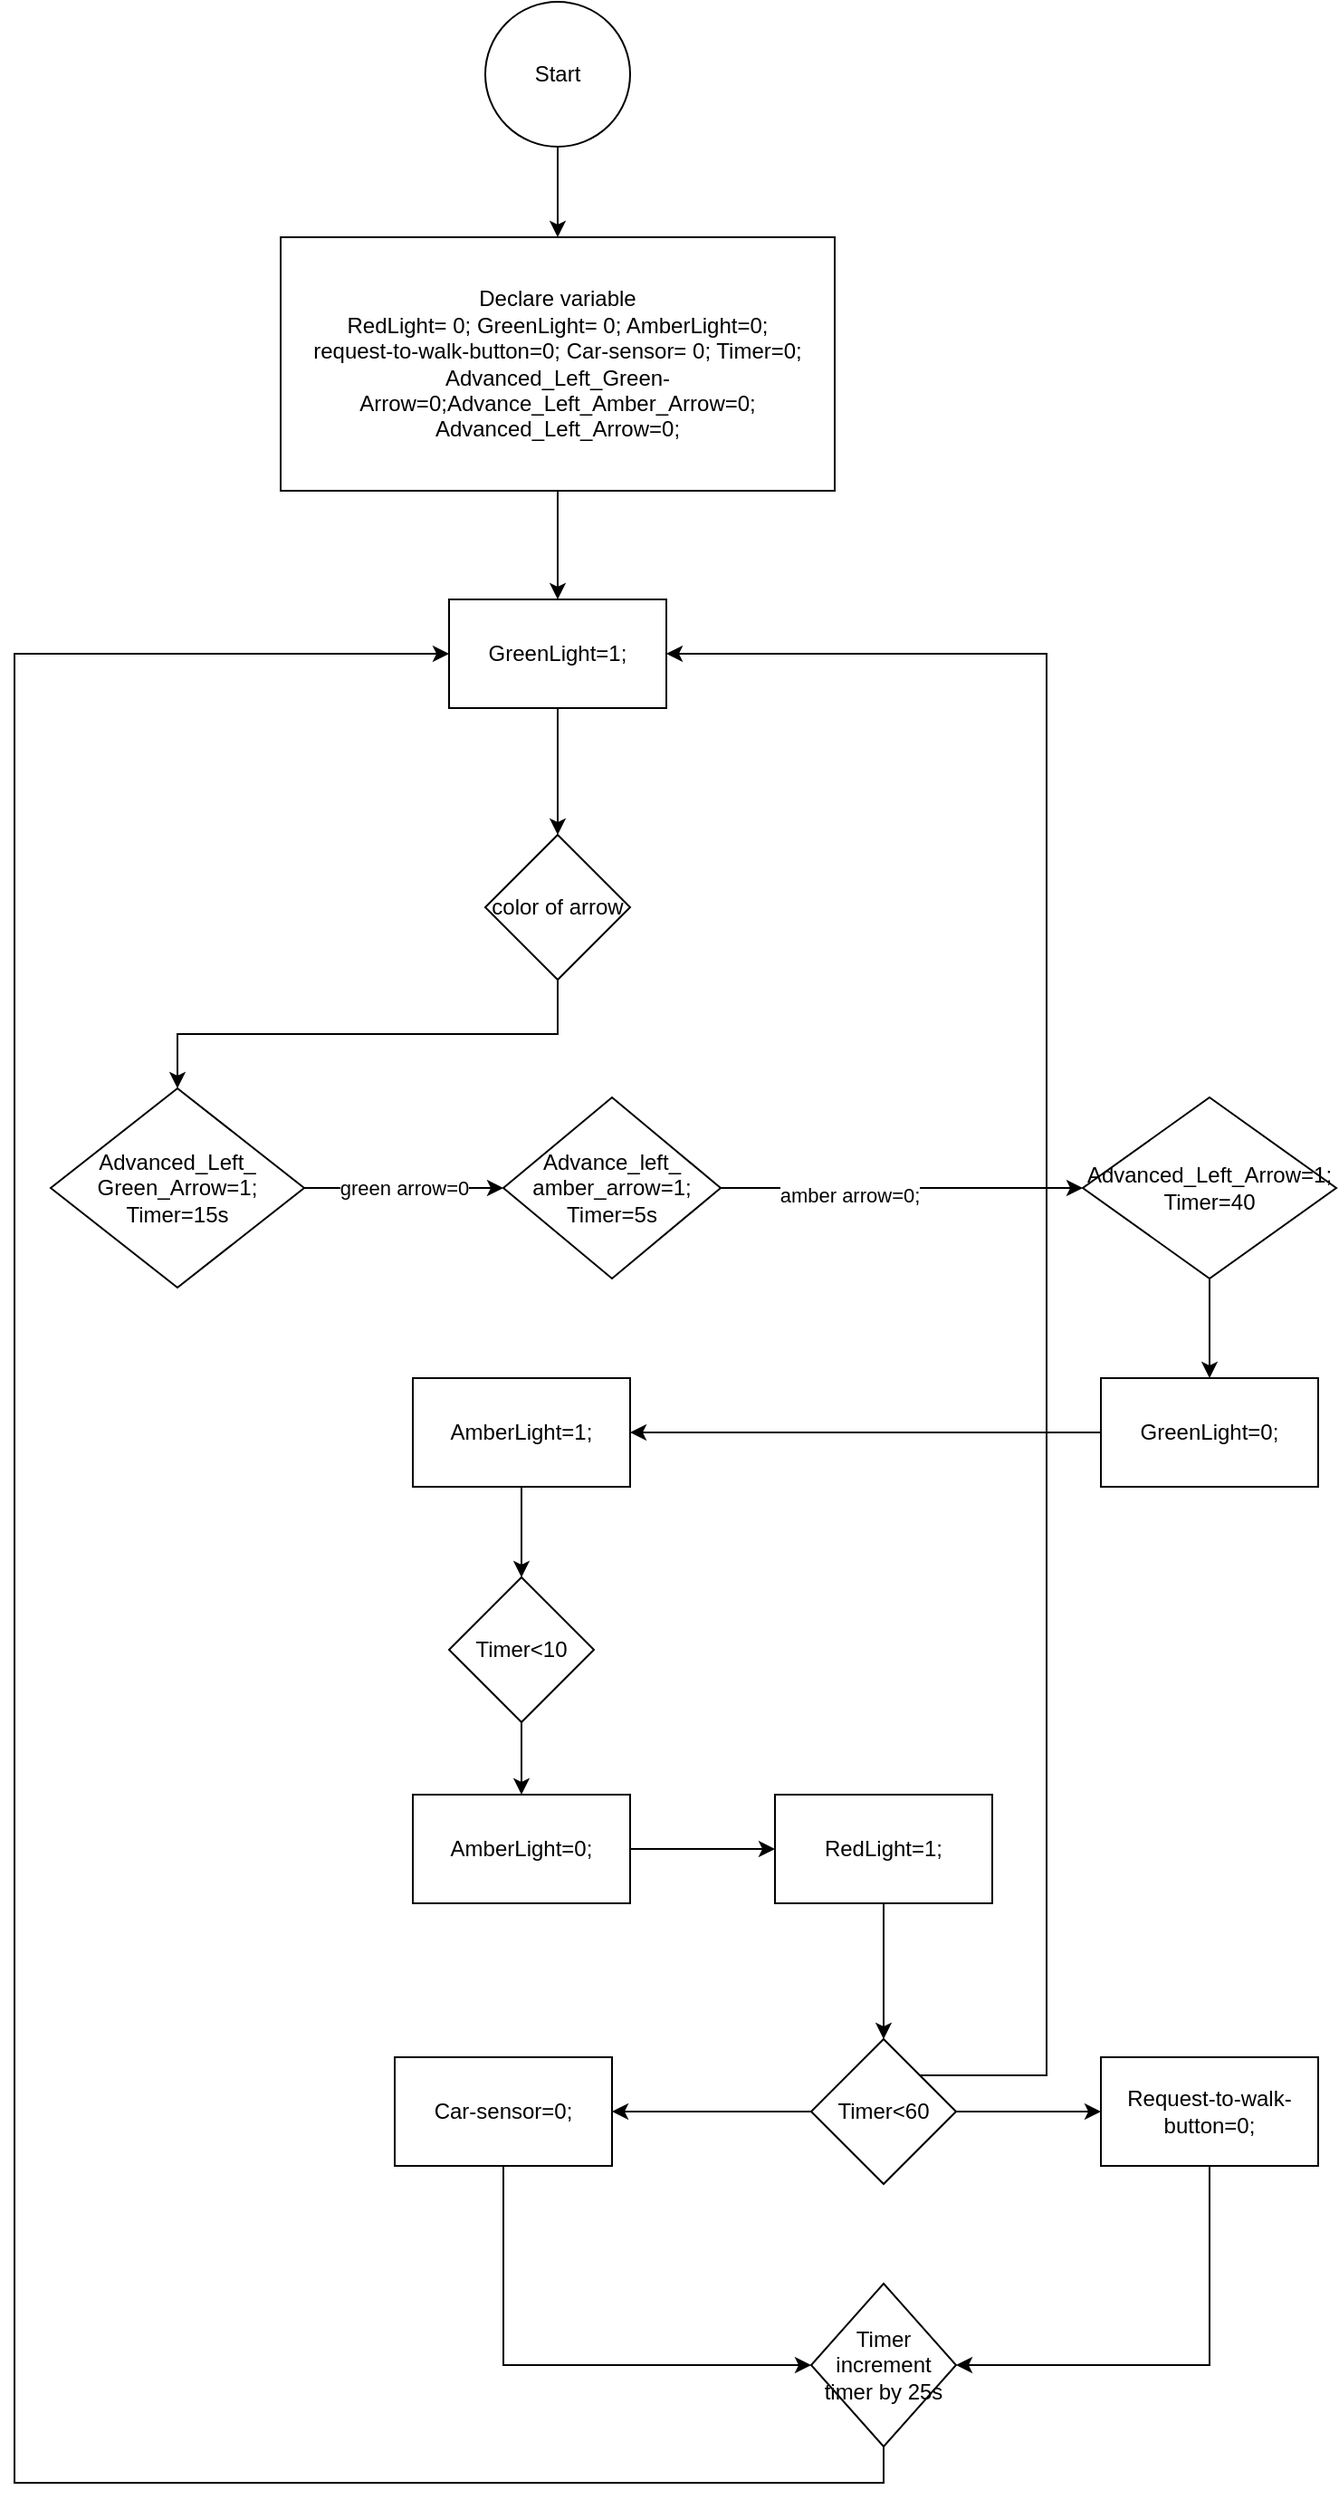 <mxfile version="14.2.6" type="github">
  <diagram id="vWbQTrKDSuzH93BMup7i" name="Page-1">
    <mxGraphModel dx="1038" dy="575" grid="1" gridSize="10" guides="1" tooltips="1" connect="1" arrows="1" fold="1" page="1" pageScale="1" pageWidth="850" pageHeight="1100" math="0" shadow="0">
      <root>
        <mxCell id="0" />
        <mxCell id="1" parent="0" />
        <mxCell id="Z8gSrko3Qwt7ldgRwcS--3" style="edgeStyle=orthogonalEdgeStyle;rounded=0;orthogonalLoop=1;jettySize=auto;html=1;exitX=0.5;exitY=1;exitDx=0;exitDy=0;entryX=0.5;entryY=0;entryDx=0;entryDy=0;" parent="1" source="Z8gSrko3Qwt7ldgRwcS--1" target="Z8gSrko3Qwt7ldgRwcS--2" edge="1">
          <mxGeometry relative="1" as="geometry" />
        </mxCell>
        <mxCell id="Z8gSrko3Qwt7ldgRwcS--1" value="Start" style="ellipse;whiteSpace=wrap;html=1;aspect=fixed;" parent="1" vertex="1">
          <mxGeometry x="400" y="40" width="80" height="80" as="geometry" />
        </mxCell>
        <mxCell id="Z8gSrko3Qwt7ldgRwcS--5" style="edgeStyle=orthogonalEdgeStyle;rounded=0;orthogonalLoop=1;jettySize=auto;html=1;exitX=0.5;exitY=1;exitDx=0;exitDy=0;entryX=0.5;entryY=0;entryDx=0;entryDy=0;" parent="1" source="Z8gSrko3Qwt7ldgRwcS--2" target="Z8gSrko3Qwt7ldgRwcS--4" edge="1">
          <mxGeometry relative="1" as="geometry" />
        </mxCell>
        <mxCell id="Z8gSrko3Qwt7ldgRwcS--2" value="&lt;div&gt;Declare variable &lt;br&gt;&lt;/div&gt;&lt;div&gt;RedLight= 0; GreenLight= 0; AmberLight=0;&lt;br&gt;&lt;/div&gt;&lt;div&gt;request-to-walk-button=0; Car-sensor= 0; Timer=0; Advanced_Left_Green-Arrow=0;Advance_Left_Amber_Arrow=0; Advanced_Left_Arrow=0;&lt;br&gt;&lt;/div&gt;" style="rounded=0;whiteSpace=wrap;html=1;" parent="1" vertex="1">
          <mxGeometry x="287" y="170" width="306" height="140" as="geometry" />
        </mxCell>
        <mxCell id="Z8gSrko3Qwt7ldgRwcS--7" style="edgeStyle=orthogonalEdgeStyle;rounded=0;orthogonalLoop=1;jettySize=auto;html=1;exitX=0.5;exitY=1;exitDx=0;exitDy=0;entryX=0.5;entryY=0;entryDx=0;entryDy=0;" parent="1" source="Z8gSrko3Qwt7ldgRwcS--4" target="Z8gSrko3Qwt7ldgRwcS--6" edge="1">
          <mxGeometry relative="1" as="geometry" />
        </mxCell>
        <mxCell id="Z8gSrko3Qwt7ldgRwcS--4" value="GreenLight=1;" style="rounded=0;whiteSpace=wrap;html=1;" parent="1" vertex="1">
          <mxGeometry x="380" y="370" width="120" height="60" as="geometry" />
        </mxCell>
        <mxCell id="Z8gSrko3Qwt7ldgRwcS--11" style="edgeStyle=orthogonalEdgeStyle;rounded=0;orthogonalLoop=1;jettySize=auto;html=1;exitX=0.5;exitY=1;exitDx=0;exitDy=0;" parent="1" source="Z8gSrko3Qwt7ldgRwcS--6" target="Z8gSrko3Qwt7ldgRwcS--17" edge="1">
          <mxGeometry relative="1" as="geometry">
            <mxPoint x="260" y="630" as="targetPoint" />
          </mxGeometry>
        </mxCell>
        <mxCell id="Z8gSrko3Qwt7ldgRwcS--6" value="color of arrow" style="rhombus;whiteSpace=wrap;html=1;" parent="1" vertex="1">
          <mxGeometry x="400" y="500" width="80" height="80" as="geometry" />
        </mxCell>
        <mxCell id="Z8gSrko3Qwt7ldgRwcS--34" style="edgeStyle=orthogonalEdgeStyle;rounded=0;orthogonalLoop=1;jettySize=auto;html=1;exitX=0.5;exitY=1;exitDx=0;exitDy=0;entryX=0.5;entryY=0;entryDx=0;entryDy=0;" parent="1" source="Z8gSrko3Qwt7ldgRwcS--15" target="Z8gSrko3Qwt7ldgRwcS--33" edge="1">
          <mxGeometry relative="1" as="geometry" />
        </mxCell>
        <mxCell id="Z8gSrko3Qwt7ldgRwcS--15" value="&lt;div&gt;Advanced_Left_Arrow=1;&lt;/div&gt;&lt;div&gt;Timer=40&lt;/div&gt;" style="rhombus;whiteSpace=wrap;html=1;" parent="1" vertex="1">
          <mxGeometry x="730" y="645" width="140" height="100" as="geometry" />
        </mxCell>
        <mxCell id="Z8gSrko3Qwt7ldgRwcS--26" style="edgeStyle=orthogonalEdgeStyle;rounded=0;orthogonalLoop=1;jettySize=auto;html=1;exitX=1;exitY=0.5;exitDx=0;exitDy=0;" parent="1" source="Z8gSrko3Qwt7ldgRwcS--16" target="Z8gSrko3Qwt7ldgRwcS--15" edge="1">
          <mxGeometry relative="1" as="geometry" />
        </mxCell>
        <mxCell id="Z8gSrko3Qwt7ldgRwcS--32" value="amber arrow=0;" style="edgeLabel;html=1;align=center;verticalAlign=middle;resizable=0;points=[];" parent="Z8gSrko3Qwt7ldgRwcS--26" vertex="1" connectable="0">
          <mxGeometry x="-0.289" y="-4" relative="1" as="geometry">
            <mxPoint as="offset" />
          </mxGeometry>
        </mxCell>
        <mxCell id="Z8gSrko3Qwt7ldgRwcS--16" value="&lt;div&gt;Advance_left_&lt;/div&gt;&lt;div&gt;amber_arrow=1;&lt;/div&gt;&lt;div&gt;Timer=5s&lt;/div&gt;" style="rhombus;whiteSpace=wrap;html=1;" parent="1" vertex="1">
          <mxGeometry x="410" y="645" width="120" height="100" as="geometry" />
        </mxCell>
        <mxCell id="Z8gSrko3Qwt7ldgRwcS--27" value="green arrow=0" style="edgeStyle=orthogonalEdgeStyle;rounded=0;orthogonalLoop=1;jettySize=auto;html=1;exitX=1;exitY=0.5;exitDx=0;exitDy=0;entryX=0;entryY=0.5;entryDx=0;entryDy=0;" parent="1" source="Z8gSrko3Qwt7ldgRwcS--17" target="Z8gSrko3Qwt7ldgRwcS--16" edge="1">
          <mxGeometry relative="1" as="geometry" />
        </mxCell>
        <mxCell id="Z8gSrko3Qwt7ldgRwcS--17" value="&lt;div&gt;Advanced_Left_&lt;/div&gt;&lt;div&gt;Green_Arrow=1;&lt;/div&gt;&lt;div&gt;Timer=15s&lt;br&gt;&lt;/div&gt;" style="rhombus;whiteSpace=wrap;html=1;" parent="1" vertex="1">
          <mxGeometry x="160" y="640" width="140" height="110" as="geometry" />
        </mxCell>
        <mxCell id="Z8gSrko3Qwt7ldgRwcS--36" style="edgeStyle=orthogonalEdgeStyle;rounded=0;orthogonalLoop=1;jettySize=auto;html=1;exitX=0;exitY=0.5;exitDx=0;exitDy=0;" parent="1" source="Z8gSrko3Qwt7ldgRwcS--33" target="Z8gSrko3Qwt7ldgRwcS--35" edge="1">
          <mxGeometry relative="1" as="geometry" />
        </mxCell>
        <mxCell id="Z8gSrko3Qwt7ldgRwcS--33" value="GreenLight=0;" style="rounded=0;whiteSpace=wrap;html=1;" parent="1" vertex="1">
          <mxGeometry x="740" y="800" width="120" height="60" as="geometry" />
        </mxCell>
        <mxCell id="Z8gSrko3Qwt7ldgRwcS--53" style="edgeStyle=orthogonalEdgeStyle;rounded=0;orthogonalLoop=1;jettySize=auto;html=1;exitX=0.5;exitY=1;exitDx=0;exitDy=0;entryX=0.5;entryY=0;entryDx=0;entryDy=0;" parent="1" source="Z8gSrko3Qwt7ldgRwcS--35" target="Z8gSrko3Qwt7ldgRwcS--37" edge="1">
          <mxGeometry relative="1" as="geometry" />
        </mxCell>
        <mxCell id="Z8gSrko3Qwt7ldgRwcS--35" value="AmberLight=1;" style="rounded=0;whiteSpace=wrap;html=1;" parent="1" vertex="1">
          <mxGeometry x="360" y="800" width="120" height="60" as="geometry" />
        </mxCell>
        <mxCell id="Z8gSrko3Qwt7ldgRwcS--54" style="edgeStyle=orthogonalEdgeStyle;rounded=0;orthogonalLoop=1;jettySize=auto;html=1;exitX=0.5;exitY=1;exitDx=0;exitDy=0;entryX=0.5;entryY=0;entryDx=0;entryDy=0;" parent="1" source="Z8gSrko3Qwt7ldgRwcS--37" target="Z8gSrko3Qwt7ldgRwcS--39" edge="1">
          <mxGeometry relative="1" as="geometry" />
        </mxCell>
        <mxCell id="Z8gSrko3Qwt7ldgRwcS--37" value="Timer&amp;lt;10" style="rhombus;whiteSpace=wrap;html=1;" parent="1" vertex="1">
          <mxGeometry x="380" y="910" width="80" height="80" as="geometry" />
        </mxCell>
        <mxCell id="Z8gSrko3Qwt7ldgRwcS--55" style="edgeStyle=orthogonalEdgeStyle;rounded=0;orthogonalLoop=1;jettySize=auto;html=1;exitX=1;exitY=0.5;exitDx=0;exitDy=0;entryX=0;entryY=0.5;entryDx=0;entryDy=0;" parent="1" source="Z8gSrko3Qwt7ldgRwcS--39" target="Z8gSrko3Qwt7ldgRwcS--40" edge="1">
          <mxGeometry relative="1" as="geometry" />
        </mxCell>
        <mxCell id="Z8gSrko3Qwt7ldgRwcS--39" value="AmberLight=0;" style="rounded=0;whiteSpace=wrap;html=1;" parent="1" vertex="1">
          <mxGeometry x="360" y="1030" width="120" height="60" as="geometry" />
        </mxCell>
        <mxCell id="Z8gSrko3Qwt7ldgRwcS--44" style="edgeStyle=orthogonalEdgeStyle;rounded=0;orthogonalLoop=1;jettySize=auto;html=1;exitX=0.5;exitY=1;exitDx=0;exitDy=0;entryX=0.5;entryY=0;entryDx=0;entryDy=0;" parent="1" source="Z8gSrko3Qwt7ldgRwcS--40" target="Z8gSrko3Qwt7ldgRwcS--43" edge="1">
          <mxGeometry relative="1" as="geometry" />
        </mxCell>
        <mxCell id="Z8gSrko3Qwt7ldgRwcS--40" value="RedLight=1;" style="rounded=0;whiteSpace=wrap;html=1;" parent="1" vertex="1">
          <mxGeometry x="560" y="1030" width="120" height="60" as="geometry" />
        </mxCell>
        <mxCell id="Z8gSrko3Qwt7ldgRwcS--56" style="edgeStyle=orthogonalEdgeStyle;rounded=0;orthogonalLoop=1;jettySize=auto;html=1;exitX=0;exitY=0.5;exitDx=0;exitDy=0;" parent="1" source="Z8gSrko3Qwt7ldgRwcS--43" target="Z8gSrko3Qwt7ldgRwcS--49" edge="1">
          <mxGeometry relative="1" as="geometry" />
        </mxCell>
        <mxCell id="Z8gSrko3Qwt7ldgRwcS--59" style="edgeStyle=orthogonalEdgeStyle;rounded=0;orthogonalLoop=1;jettySize=auto;html=1;exitX=1;exitY=0.5;exitDx=0;exitDy=0;entryX=0;entryY=0.5;entryDx=0;entryDy=0;" parent="1" source="Z8gSrko3Qwt7ldgRwcS--43" target="Z8gSrko3Qwt7ldgRwcS--58" edge="1">
          <mxGeometry relative="1" as="geometry" />
        </mxCell>
        <mxCell id="Z8gSrko3Qwt7ldgRwcS--67" style="edgeStyle=orthogonalEdgeStyle;rounded=0;orthogonalLoop=1;jettySize=auto;html=1;exitX=1;exitY=0;exitDx=0;exitDy=0;entryX=1;entryY=0.5;entryDx=0;entryDy=0;" parent="1" source="Z8gSrko3Qwt7ldgRwcS--43" target="Z8gSrko3Qwt7ldgRwcS--4" edge="1">
          <mxGeometry relative="1" as="geometry">
            <Array as="points">
              <mxPoint x="710" y="1185" />
              <mxPoint x="710" y="400" />
            </Array>
          </mxGeometry>
        </mxCell>
        <mxCell id="Z8gSrko3Qwt7ldgRwcS--43" value="Timer&amp;lt;60" style="rhombus;whiteSpace=wrap;html=1;" parent="1" vertex="1">
          <mxGeometry x="580" y="1165" width="80" height="80" as="geometry" />
        </mxCell>
        <mxCell id="Z8gSrko3Qwt7ldgRwcS--60" style="edgeStyle=orthogonalEdgeStyle;rounded=0;orthogonalLoop=1;jettySize=auto;html=1;exitX=0.5;exitY=1;exitDx=0;exitDy=0;entryX=0;entryY=0.5;entryDx=0;entryDy=0;" parent="1" source="Z8gSrko3Qwt7ldgRwcS--49" target="Z8gSrko3Qwt7ldgRwcS--51" edge="1">
          <mxGeometry relative="1" as="geometry" />
        </mxCell>
        <mxCell id="Z8gSrko3Qwt7ldgRwcS--49" value="Car-sensor=0;" style="rounded=0;whiteSpace=wrap;html=1;" parent="1" vertex="1">
          <mxGeometry x="350" y="1175" width="120" height="60" as="geometry" />
        </mxCell>
        <mxCell id="Z8gSrko3Qwt7ldgRwcS--69" style="edgeStyle=orthogonalEdgeStyle;rounded=0;orthogonalLoop=1;jettySize=auto;html=1;exitX=0.5;exitY=1;exitDx=0;exitDy=0;entryX=0;entryY=0.5;entryDx=0;entryDy=0;strokeWidth=1;" parent="1" source="Z8gSrko3Qwt7ldgRwcS--51" target="Z8gSrko3Qwt7ldgRwcS--4" edge="1">
          <mxGeometry relative="1" as="geometry">
            <mxPoint x="565" y="1390" as="sourcePoint" />
            <mxPoint x="325" y="400" as="targetPoint" />
            <Array as="points">
              <mxPoint x="620" y="1410" />
              <mxPoint x="140" y="1410" />
              <mxPoint x="140" y="400" />
            </Array>
          </mxGeometry>
        </mxCell>
        <mxCell id="Z8gSrko3Qwt7ldgRwcS--51" value="Timer increment timer by 25s" style="rhombus;whiteSpace=wrap;html=1;" parent="1" vertex="1">
          <mxGeometry x="580" y="1300" width="80" height="90" as="geometry" />
        </mxCell>
        <mxCell id="Z8gSrko3Qwt7ldgRwcS--62" style="edgeStyle=orthogonalEdgeStyle;rounded=0;orthogonalLoop=1;jettySize=auto;html=1;exitX=0.5;exitY=1;exitDx=0;exitDy=0;entryX=1;entryY=0.5;entryDx=0;entryDy=0;" parent="1" source="Z8gSrko3Qwt7ldgRwcS--58" target="Z8gSrko3Qwt7ldgRwcS--51" edge="1">
          <mxGeometry relative="1" as="geometry" />
        </mxCell>
        <mxCell id="Z8gSrko3Qwt7ldgRwcS--58" value="Request-to-walk-button=0;" style="rounded=0;whiteSpace=wrap;html=1;" parent="1" vertex="1">
          <mxGeometry x="740" y="1175" width="120" height="60" as="geometry" />
        </mxCell>
      </root>
    </mxGraphModel>
  </diagram>
</mxfile>
